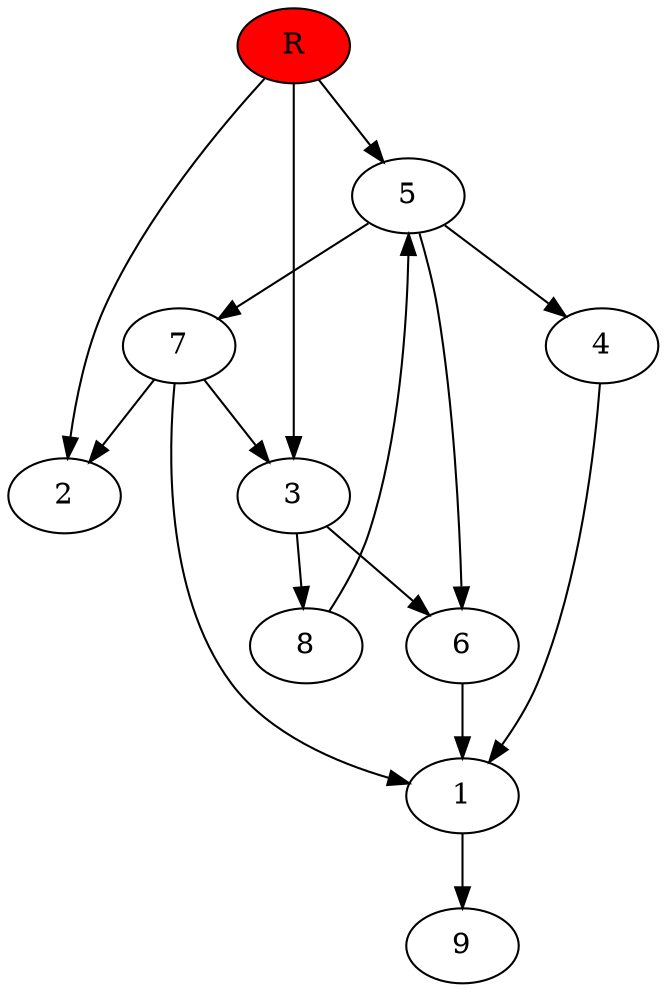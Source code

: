 digraph prb46224 {
	1
	2
	3
	4
	5
	6
	7
	8
	R [fillcolor="#ff0000" style=filled]
	1 -> 9
	3 -> 6
	3 -> 8
	4 -> 1
	5 -> 4
	5 -> 6
	5 -> 7
	6 -> 1
	7 -> 1
	7 -> 2
	7 -> 3
	8 -> 5
	R -> 2
	R -> 3
	R -> 5
}
